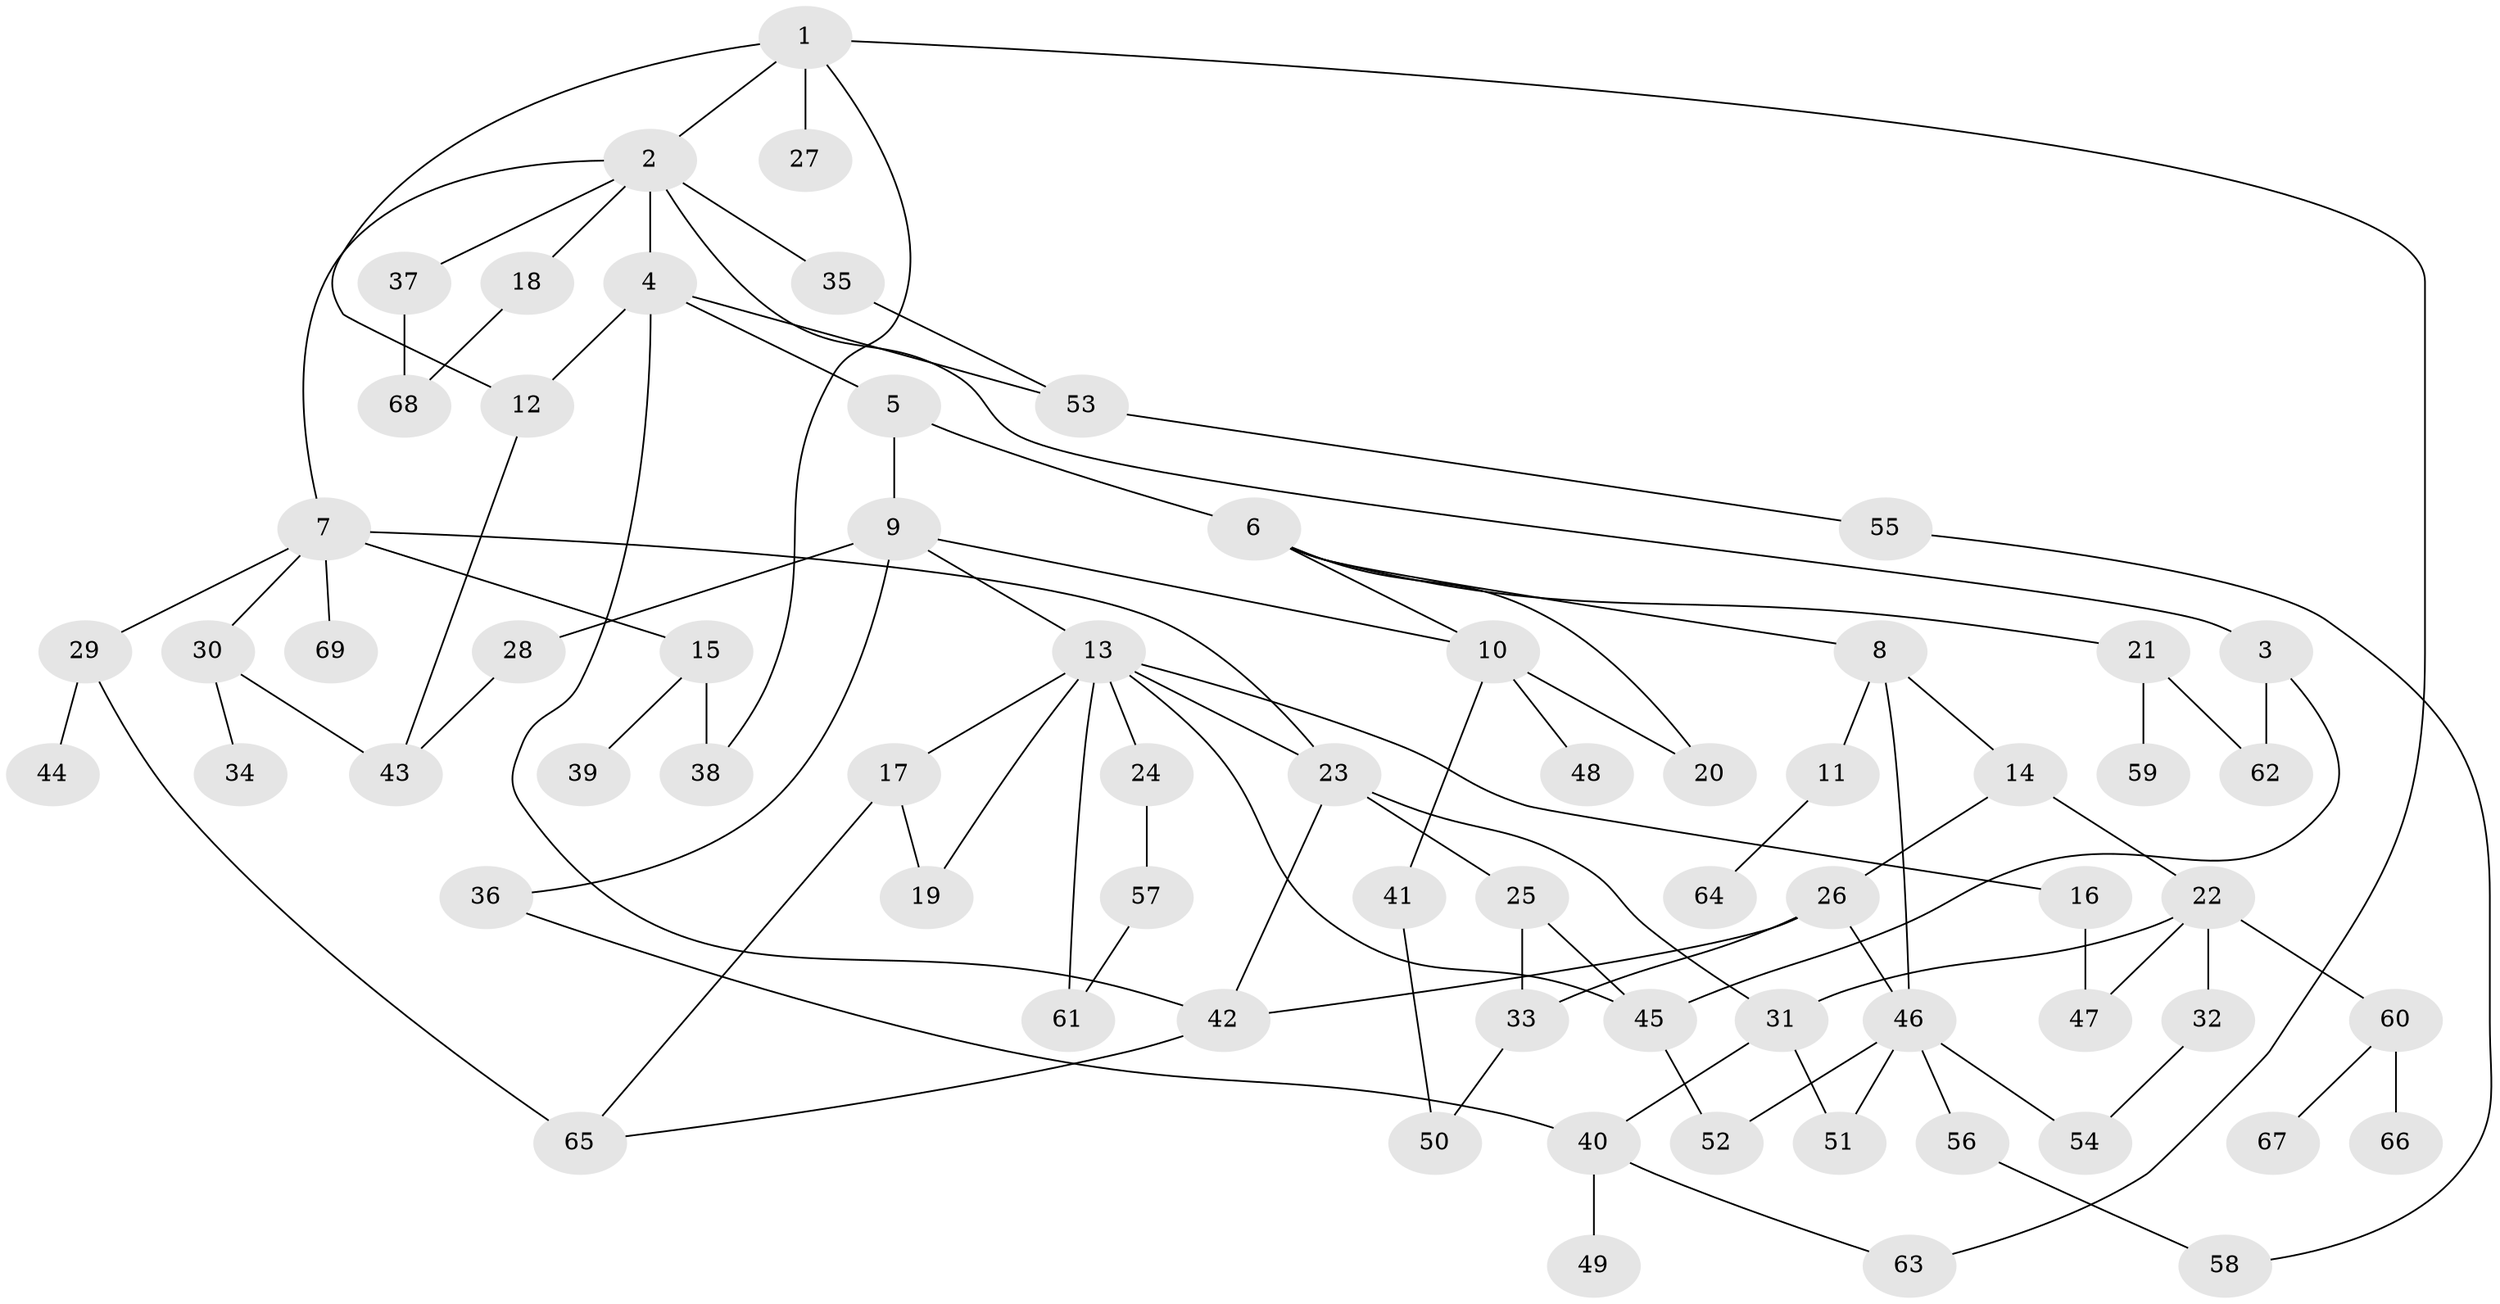 // Generated by graph-tools (version 1.1) at 2025/10/02/27/25 16:10:53]
// undirected, 69 vertices, 97 edges
graph export_dot {
graph [start="1"]
  node [color=gray90,style=filled];
  1;
  2;
  3;
  4;
  5;
  6;
  7;
  8;
  9;
  10;
  11;
  12;
  13;
  14;
  15;
  16;
  17;
  18;
  19;
  20;
  21;
  22;
  23;
  24;
  25;
  26;
  27;
  28;
  29;
  30;
  31;
  32;
  33;
  34;
  35;
  36;
  37;
  38;
  39;
  40;
  41;
  42;
  43;
  44;
  45;
  46;
  47;
  48;
  49;
  50;
  51;
  52;
  53;
  54;
  55;
  56;
  57;
  58;
  59;
  60;
  61;
  62;
  63;
  64;
  65;
  66;
  67;
  68;
  69;
  1 -- 2;
  1 -- 12;
  1 -- 27;
  1 -- 63;
  1 -- 38;
  2 -- 3;
  2 -- 4;
  2 -- 7;
  2 -- 18;
  2 -- 35;
  2 -- 37;
  3 -- 62;
  3 -- 45;
  4 -- 5;
  4 -- 42;
  4 -- 53;
  4 -- 12;
  5 -- 6;
  5 -- 9;
  6 -- 8;
  6 -- 10;
  6 -- 21;
  6 -- 20;
  7 -- 15;
  7 -- 23;
  7 -- 29;
  7 -- 30;
  7 -- 69;
  8 -- 11;
  8 -- 14;
  8 -- 46;
  9 -- 13;
  9 -- 28;
  9 -- 36;
  9 -- 10;
  10 -- 20;
  10 -- 41;
  10 -- 48;
  11 -- 64;
  12 -- 43;
  13 -- 16;
  13 -- 17;
  13 -- 24;
  13 -- 45;
  13 -- 61;
  13 -- 23;
  13 -- 19;
  14 -- 22;
  14 -- 26;
  15 -- 38;
  15 -- 39;
  16 -- 47;
  17 -- 19;
  17 -- 65;
  18 -- 68;
  21 -- 59;
  21 -- 62;
  22 -- 31;
  22 -- 32;
  22 -- 47;
  22 -- 60;
  23 -- 25;
  23 -- 42;
  23 -- 31;
  24 -- 57;
  25 -- 45;
  25 -- 33;
  26 -- 33;
  26 -- 42;
  26 -- 46;
  28 -- 43;
  29 -- 44;
  29 -- 65;
  30 -- 34;
  30 -- 43;
  31 -- 40;
  31 -- 51;
  32 -- 54;
  33 -- 50;
  35 -- 53;
  36 -- 40;
  37 -- 68;
  40 -- 49;
  40 -- 63;
  41 -- 50;
  42 -- 65;
  45 -- 52;
  46 -- 52;
  46 -- 56;
  46 -- 51;
  46 -- 54;
  53 -- 55;
  55 -- 58;
  56 -- 58;
  57 -- 61;
  60 -- 66;
  60 -- 67;
}
